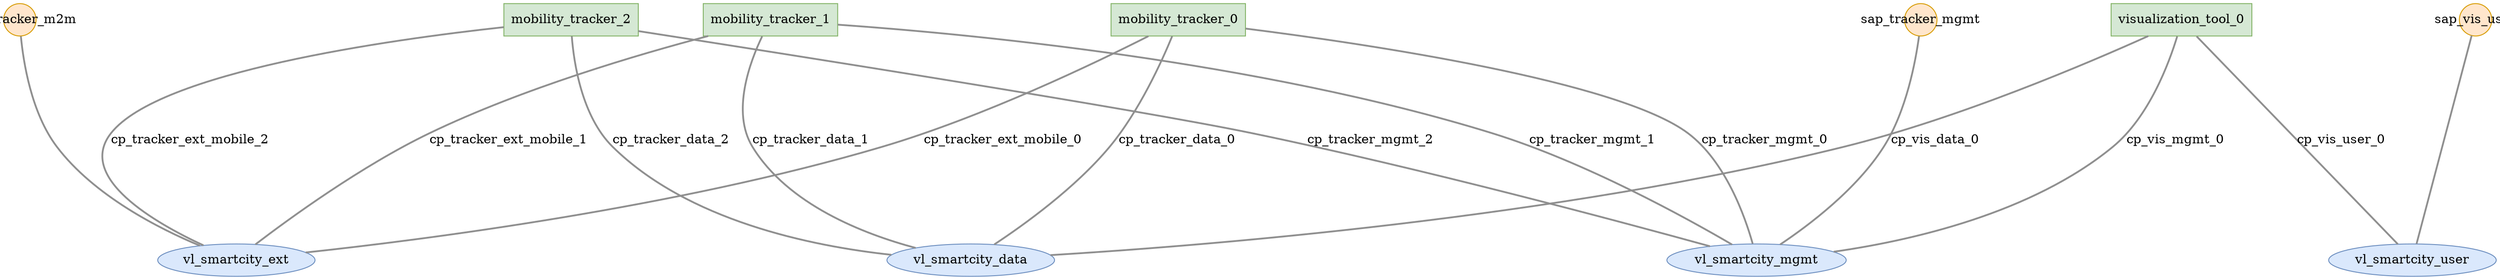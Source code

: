 strict graph G {
  nodesep=1;
  ranksep=3;
  splines=true;
  overlap=false;
  mindist=0.5;
  -1387715755 [ label="mobility_tracker_0" shape="box" style="filled" fillcolor="#d5e8d4" color="#82b366" ];
  -1387715754 [ label="mobility_tracker_1" shape="box" style="filled" fillcolor="#d5e8d4" color="#82b366" ];
  -1387715753 [ label="mobility_tracker_2" shape="box" style="filled" fillcolor="#d5e8d4" color="#82b366" ];
  -401307964 [ label="visualization_tool_0" shape="box" style="filled" fillcolor="#d5e8d4" color="#82b366" ];
  742607949 [ label="vl_smartcity_ext" shape="oval" style="filled" fillcolor="#dae8fc" color="#6c8ebf" ];
  1545958142 [ label="vl_smartcity_data" shape="oval" style="filled" fillcolor="#dae8fc" color="#6c8ebf" ];
  1546231829 [ label="vl_smartcity_mgmt" shape="oval" style="filled" fillcolor="#dae8fc" color="#6c8ebf" ];
  1546481439 [ label="vl_smartcity_user" shape="oval" style="filled" fillcolor="#dae8fc" color="#6c8ebf" ];
  -1875336892 [ label="sap_tracker_m2m" shape="circle" style="filled" fillcolor="#ffe6cc" color="#d79b00" fixedsize="true" ];
  1994149541 [ label="sap_tracker_mgmt" shape="circle" style="filled" fillcolor="#ffe6cc" color="#d79b00" fixedsize="true" ];
  585344071 [ label="sap_vis_user" shape="circle" style="filled" fillcolor="#ffe6cc" color="#d79b00" fixedsize="true" ];
  -1387715755 -- 742607949 [ label="cp_tracker_ext_mobile_0" color="#8f8f8f" style="bold" ];
  -1387715755 -- 1545958142 [ label="cp_tracker_data_0" color="#8f8f8f" style="bold" ];
  -1387715755 -- 1546231829 [ label="cp_tracker_mgmt_0" color="#8f8f8f" style="bold" ];
  -1387715754 -- 742607949 [ label="cp_tracker_ext_mobile_1" color="#8f8f8f" style="bold" ];
  -1387715754 -- 1545958142 [ label="cp_tracker_data_1" color="#8f8f8f" style="bold" ];
  -1387715754 -- 1546231829 [ label="cp_tracker_mgmt_1" color="#8f8f8f" style="bold" ];
  -1387715753 -- 742607949 [ label="cp_tracker_ext_mobile_2" color="#8f8f8f" style="bold" ];
  -1387715753 -- 1545958142 [ label="cp_tracker_data_2" color="#8f8f8f" style="bold" ];
  -1387715753 -- 1546231829 [ label="cp_tracker_mgmt_2" color="#8f8f8f" style="bold" ];
  -401307964 -- 1545958142 [ label="cp_vis_data_0" color="#8f8f8f" style="bold" ];
  -401307964 -- 1546231829 [ label="cp_vis_mgmt_0" color="#8f8f8f" style="bold" ];
  -401307964 -- 1546481439 [ label="cp_vis_user_0" color="#8f8f8f" style="bold" ];
  -1875336892 -- 742607949 [ label="" color="#8f8f8f" style="bold" ];
  1994149541 -- 1546231829 [ label="" color="#8f8f8f" style="bold" ];
  585344071 -- 1546481439 [ label="" color="#8f8f8f" style="bold" ];
}
